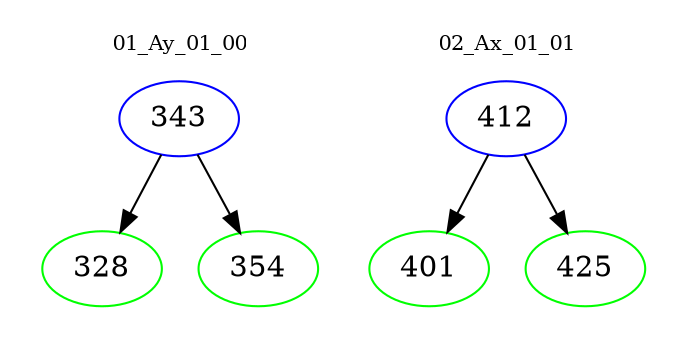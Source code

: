 digraph{
subgraph cluster_0 {
color = white
label = "01_Ay_01_00";
fontsize=10;
T0_343 [label="343", color="blue"]
T0_343 -> T0_328 [color="black"]
T0_328 [label="328", color="green"]
T0_343 -> T0_354 [color="black"]
T0_354 [label="354", color="green"]
}
subgraph cluster_1 {
color = white
label = "02_Ax_01_01";
fontsize=10;
T1_412 [label="412", color="blue"]
T1_412 -> T1_401 [color="black"]
T1_401 [label="401", color="green"]
T1_412 -> T1_425 [color="black"]
T1_425 [label="425", color="green"]
}
}

